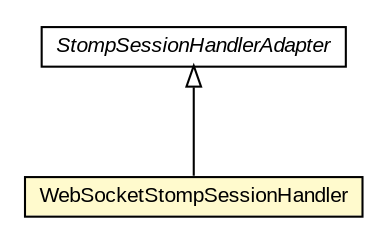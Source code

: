 #!/usr/local/bin/dot
#
# Class diagram 
# Generated by UMLGraph version R5_6-24-gf6e263 (http://www.umlgraph.org/)
#

digraph G {
	edge [fontname="arial",fontsize=10,labelfontname="arial",labelfontsize=10];
	node [fontname="arial",fontsize=10,shape=plaintext];
	nodesep=0.25;
	ranksep=0.5;
	// net.brabenetz.app.springstompserver.testtools.WebSocketStompSessionHandler
	c34 [label=<<table title="net.brabenetz.app.springstompserver.testtools.WebSocketStompSessionHandler" border="0" cellborder="1" cellspacing="0" cellpadding="2" port="p" bgcolor="lemonChiffon" href="./WebSocketStompSessionHandler.html">
		<tr><td><table border="0" cellspacing="0" cellpadding="1">
<tr><td align="center" balign="center"> WebSocketStompSessionHandler </td></tr>
		</table></td></tr>
		</table>>, URL="./WebSocketStompSessionHandler.html", fontname="arial", fontcolor="black", fontsize=10.0];
	//net.brabenetz.app.springstompserver.testtools.WebSocketStompSessionHandler extends org.springframework.messaging.simp.stomp.StompSessionHandlerAdapter
	c37:p -> c34:p [dir=back,arrowtail=empty];
	// org.springframework.messaging.simp.stomp.StompSessionHandlerAdapter
	c37 [label=<<table title="org.springframework.messaging.simp.stomp.StompSessionHandlerAdapter" border="0" cellborder="1" cellspacing="0" cellpadding="2" port="p">
		<tr><td><table border="0" cellspacing="0" cellpadding="1">
<tr><td align="center" balign="center"><font face="arial italic"> StompSessionHandlerAdapter </font></td></tr>
		</table></td></tr>
		</table>>, URL="null", fontname="arial", fontcolor="black", fontsize=10.0];
}


